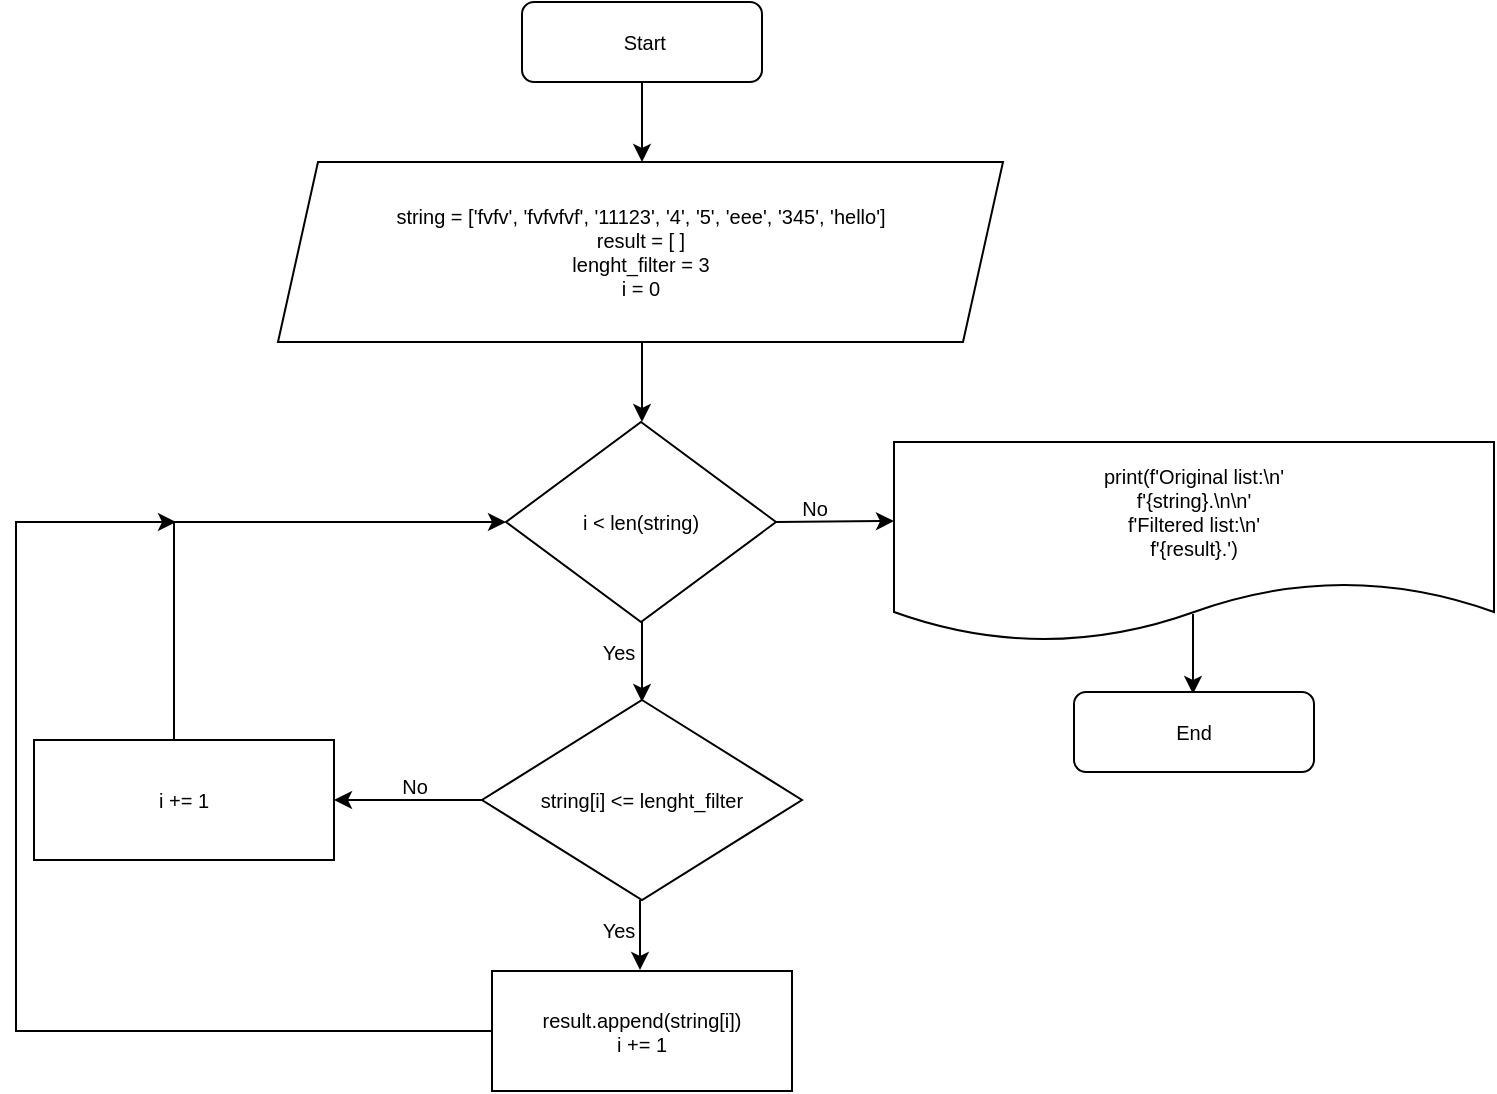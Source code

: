 <mxfile version="24.4.8" type="device">
  <diagram name="Итоговая контрольная работа" id="Dg-A6JvBRMyYpK95vVDm">
    <mxGraphModel dx="1050" dy="565" grid="1" gridSize="10" guides="1" tooltips="1" connect="1" arrows="1" fold="1" page="1" pageScale="1" pageWidth="827" pageHeight="700" math="0" shadow="0">
      <root>
        <mxCell id="wmD07anQemlzcBGSJWja-0" />
        <mxCell id="wmD07anQemlzcBGSJWja-1" parent="wmD07anQemlzcBGSJWja-0" />
        <mxCell id="wmD07anQemlzcBGSJWja-2" value="&lt;font style=&quot;font-size: 10px;&quot;&gt;&amp;nbsp;Start&lt;/font&gt;" style="rounded=1;whiteSpace=wrap;html=1;strokeWidth=1;fontSize=10;" parent="wmD07anQemlzcBGSJWja-1" vertex="1">
          <mxGeometry x="293" y="120" width="120" height="40" as="geometry" />
        </mxCell>
        <mxCell id="wmD07anQemlzcBGSJWja-4" value="" style="endArrow=classic;html=1;rounded=0;fontSize=12;" parent="wmD07anQemlzcBGSJWja-1" edge="1">
          <mxGeometry width="50" height="50" relative="1" as="geometry">
            <mxPoint x="353" y="160" as="sourcePoint" />
            <mxPoint x="353" y="200" as="targetPoint" />
          </mxGeometry>
        </mxCell>
        <mxCell id="wmD07anQemlzcBGSJWja-5" value="&lt;div style=&quot;font-size: 10px;&quot;&gt;&lt;div style=&quot;background-color: rgb(255, 255, 255);&quot;&gt;string = [&#39;fvfv&#39;, &lt;span style=&quot;&quot;&gt;&#39;fvfvfvf&#39;&lt;/span&gt;, &lt;span style=&quot;&quot;&gt;&#39;11123&#39;&lt;/span&gt;, &lt;span style=&quot;&quot;&gt;&#39;4&#39;&lt;/span&gt;, &lt;span style=&quot;&quot;&gt;&#39;5&#39;&lt;/span&gt;, &lt;span style=&quot;&quot;&gt;&#39;eee&#39;&lt;/span&gt;, &lt;span style=&quot;&quot;&gt;&#39;345&#39;&lt;/span&gt;, &lt;span style=&quot;&quot;&gt;&#39;hello&#39;&lt;/span&gt;]&lt;/div&gt;&lt;div style=&quot;background-color: rgb(255, 255, 255);&quot;&gt;&lt;div style=&quot;&quot;&gt;result = [ ]&lt;/div&gt;&lt;div style=&quot;&quot;&gt;lenght_filter = 3&lt;/div&gt;&lt;/div&gt;&lt;/div&gt;&lt;div style=&quot;font-size: 10px;&quot;&gt;i = 0&lt;/div&gt;" style="shape=parallelogram;perimeter=parallelogramPerimeter;whiteSpace=wrap;html=1;fixedSize=1;strokeWidth=1;fontSize=10;fontFamily=Helvetica;fontColor=#000000;fontStyle=0" parent="wmD07anQemlzcBGSJWja-1" vertex="1">
          <mxGeometry x="171" y="200" width="362.5" height="90" as="geometry" />
        </mxCell>
        <mxCell id="wmD07anQemlzcBGSJWja-6" value="" style="endArrow=classic;html=1;rounded=0;fontSize=12;" parent="wmD07anQemlzcBGSJWja-1" edge="1">
          <mxGeometry width="50" height="50" relative="1" as="geometry">
            <mxPoint x="353" y="290" as="sourcePoint" />
            <mxPoint x="353" y="330" as="targetPoint" />
          </mxGeometry>
        </mxCell>
        <mxCell id="wmD07anQemlzcBGSJWja-7" value="i &amp;lt; len(string)" style="rhombus;whiteSpace=wrap;html=1;strokeWidth=1;fontSize=10;" parent="wmD07anQemlzcBGSJWja-1" vertex="1">
          <mxGeometry x="285" y="330" width="135" height="100" as="geometry" />
        </mxCell>
        <mxCell id="wmD07anQemlzcBGSJWja-8" value="" style="endArrow=classic;html=1;rounded=0;fontSize=12;" parent="wmD07anQemlzcBGSJWja-1" edge="1">
          <mxGeometry width="50" height="50" relative="1" as="geometry">
            <mxPoint x="353" y="430" as="sourcePoint" />
            <mxPoint x="353" y="470" as="targetPoint" />
          </mxGeometry>
        </mxCell>
        <mxCell id="wmD07anQemlzcBGSJWja-9" value="" style="endArrow=classic;html=1;rounded=0;fontSize=12;" parent="wmD07anQemlzcBGSJWja-1" edge="1">
          <mxGeometry width="50" height="50" relative="1" as="geometry">
            <mxPoint x="420" y="380" as="sourcePoint" />
            <mxPoint x="479" y="379.5" as="targetPoint" />
          </mxGeometry>
        </mxCell>
        <mxCell id="wmD07anQemlzcBGSJWja-10" value="Yes" style="text;html=1;align=center;verticalAlign=middle;resizable=0;points=[];autosize=1;strokeColor=none;fillColor=none;fontSize=10;" parent="wmD07anQemlzcBGSJWja-1" vertex="1">
          <mxGeometry x="321" y="430" width="40" height="30" as="geometry" />
        </mxCell>
        <mxCell id="wmD07anQemlzcBGSJWja-11" value="No" style="text;html=1;align=center;verticalAlign=middle;resizable=0;points=[];autosize=1;strokeColor=none;fillColor=none;fontSize=10;" parent="wmD07anQemlzcBGSJWja-1" vertex="1">
          <mxGeometry x="419" y="358" width="40" height="30" as="geometry" />
        </mxCell>
        <mxCell id="wmD07anQemlzcBGSJWja-12" value="string[i] &amp;lt;=&amp;nbsp;lenght_filter" style="rhombus;whiteSpace=wrap;html=1;strokeWidth=1;fontSize=10;" parent="wmD07anQemlzcBGSJWja-1" vertex="1">
          <mxGeometry x="273" y="469" width="160" height="100" as="geometry" />
        </mxCell>
        <mxCell id="wmD07anQemlzcBGSJWja-13" value="" style="endArrow=classic;html=1;rounded=0;fontSize=12;" parent="wmD07anQemlzcBGSJWja-1" edge="1">
          <mxGeometry width="50" height="50" relative="1" as="geometry">
            <mxPoint x="352" y="569" as="sourcePoint" />
            <mxPoint x="352" y="604" as="targetPoint" />
          </mxGeometry>
        </mxCell>
        <mxCell id="wmD07anQemlzcBGSJWja-14" value="&lt;div style=&quot;background-color: rgb(255, 255, 255);&quot;&gt;result.append(string[i])&lt;/div&gt;&lt;div style=&quot;background-color: rgb(255, 255, 255);&quot;&gt;i += 1&lt;/div&gt;" style="rounded=0;whiteSpace=wrap;html=1;strokeWidth=1;fontSize=10;fontFamily=Helvetica;fontColor=#000000;" parent="wmD07anQemlzcBGSJWja-1" vertex="1">
          <mxGeometry x="278" y="604.5" width="150" height="60" as="geometry" />
        </mxCell>
        <mxCell id="wmD07anQemlzcBGSJWja-27" value="" style="endArrow=classic;html=1;rounded=0;fontSize=10;edgeStyle=elbowEdgeStyle;entryX=0;entryY=0.5;entryDx=0;entryDy=0;exitX=0.5;exitY=0;exitDx=0;exitDy=0;" parent="wmD07anQemlzcBGSJWja-1" source="bTonbuFFOYW1lVxW-AAz-2" target="wmD07anQemlzcBGSJWja-7" edge="1">
          <mxGeometry width="50" height="50" relative="1" as="geometry">
            <mxPoint x="119" y="440" as="sourcePoint" />
            <mxPoint x="226" y="425" as="targetPoint" />
            <Array as="points">
              <mxPoint x="119" y="410" />
            </Array>
          </mxGeometry>
        </mxCell>
        <mxCell id="wmD07anQemlzcBGSJWja-28" value="&lt;div style=&quot;background-color: rgb(255, 255, 255);&quot;&gt;print(&lt;span style=&quot;&quot;&gt;f&#39;Original list:&lt;/span&gt;&lt;span style=&quot;&quot;&gt;\n&lt;/span&gt;&lt;span style=&quot;&quot;&gt;&#39;&lt;br&gt;&lt;/span&gt;&lt;span style=&quot;&quot;&gt;      f&#39;&lt;/span&gt;&lt;span style=&quot;&quot;&gt;{string&lt;/span&gt;&lt;span style=&quot;&quot;&gt;}&lt;/span&gt;&lt;span style=&quot;&quot;&gt;.&lt;/span&gt;&lt;span style=&quot;&quot;&gt;\n\n&lt;/span&gt;&lt;span style=&quot;&quot;&gt;&#39;&lt;br&gt;&lt;/span&gt;&lt;span style=&quot;&quot;&gt;      f&#39;Filtered list:&lt;/span&gt;&lt;span style=&quot;&quot;&gt;\n&lt;/span&gt;&lt;span style=&quot;&quot;&gt;&#39;&lt;br&gt;&lt;/span&gt;&lt;span style=&quot;&quot;&gt;      f&#39;&lt;/span&gt;&lt;span style=&quot;&quot;&gt;{&lt;/span&gt;result&lt;span style=&quot;&quot;&gt;}&lt;/span&gt;&lt;span style=&quot;&quot;&gt;.&#39;&lt;/span&gt;)&lt;/div&gt;" style="shape=document;whiteSpace=wrap;html=1;boundedLbl=1;strokeWidth=1;fontSize=10;fontFamily=Helvetica;fontColor=#000000;fontStyle=0" parent="wmD07anQemlzcBGSJWja-1" vertex="1">
          <mxGeometry x="479" y="340" width="300" height="100" as="geometry" />
        </mxCell>
        <mxCell id="wmD07anQemlzcBGSJWja-29" value="" style="endArrow=classic;html=1;rounded=0;fontSize=12;" parent="wmD07anQemlzcBGSJWja-1" edge="1">
          <mxGeometry width="50" height="50" relative="1" as="geometry">
            <mxPoint x="628.5" y="426" as="sourcePoint" />
            <mxPoint x="628.5" y="466" as="targetPoint" />
          </mxGeometry>
        </mxCell>
        <mxCell id="wmD07anQemlzcBGSJWja-30" value="&lt;font style=&quot;font-size: 10px;&quot;&gt;End&lt;/font&gt;" style="rounded=1;whiteSpace=wrap;html=1;strokeWidth=1;fontSize=10;" parent="wmD07anQemlzcBGSJWja-1" vertex="1">
          <mxGeometry x="569" y="465" width="120" height="40" as="geometry" />
        </mxCell>
        <mxCell id="bTonbuFFOYW1lVxW-AAz-1" value="Yes" style="text;html=1;align=center;verticalAlign=middle;resizable=0;points=[];autosize=1;strokeColor=none;fillColor=none;fontSize=10;" parent="wmD07anQemlzcBGSJWja-1" vertex="1">
          <mxGeometry x="321" y="569" width="40" height="30" as="geometry" />
        </mxCell>
        <mxCell id="bTonbuFFOYW1lVxW-AAz-2" value="&lt;div style=&quot;background-color: rgb(255, 255, 255);&quot;&gt;i += 1&lt;br&gt;&lt;/div&gt;" style="rounded=0;whiteSpace=wrap;html=1;strokeWidth=1;fontSize=10;fontFamily=Helvetica;fontColor=#000000;" parent="wmD07anQemlzcBGSJWja-1" vertex="1">
          <mxGeometry x="49" y="489" width="150" height="60" as="geometry" />
        </mxCell>
        <mxCell id="ViwNnXwG40LSnrbiu8IL-1" value="" style="endArrow=classic;html=1;rounded=0;fontSize=12;entryX=1;entryY=0.5;entryDx=0;entryDy=0;exitX=0;exitY=0.5;exitDx=0;exitDy=0;" parent="wmD07anQemlzcBGSJWja-1" source="wmD07anQemlzcBGSJWja-12" target="bTonbuFFOYW1lVxW-AAz-2" edge="1">
          <mxGeometry width="50" height="50" relative="1" as="geometry">
            <mxPoint x="214" y="530.5" as="sourcePoint" />
            <mxPoint x="273" y="530" as="targetPoint" />
          </mxGeometry>
        </mxCell>
        <mxCell id="ViwNnXwG40LSnrbiu8IL-2" value="No" style="text;html=1;align=center;verticalAlign=middle;resizable=0;points=[];autosize=1;strokeColor=none;fillColor=none;fontSize=10;" parent="wmD07anQemlzcBGSJWja-1" vertex="1">
          <mxGeometry x="219" y="497" width="40" height="30" as="geometry" />
        </mxCell>
        <mxCell id="ViwNnXwG40LSnrbiu8IL-3" value="" style="endArrow=classic;html=1;rounded=0;fontSize=10;edgeStyle=elbowEdgeStyle;exitX=0;exitY=0.5;exitDx=0;exitDy=0;" parent="wmD07anQemlzcBGSJWja-1" source="wmD07anQemlzcBGSJWja-14" edge="1">
          <mxGeometry width="50" height="50" relative="1" as="geometry">
            <mxPoint x="134" y="499" as="sourcePoint" />
            <mxPoint x="120" y="380" as="targetPoint" />
            <Array as="points">
              <mxPoint x="40" y="530" />
            </Array>
          </mxGeometry>
        </mxCell>
      </root>
    </mxGraphModel>
  </diagram>
</mxfile>
